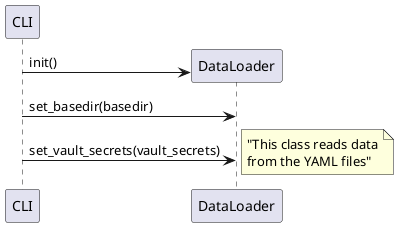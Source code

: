 @startuml
participant CLI
create DataLoader
CLI -> DataLoader: init()
CLI -> DataLoader: set_basedir(basedir)
CLI -> DataLoader: set_vault_secrets(vault_secrets)

note right
     "This class reads data
     from the YAML files"
end note
@enduml